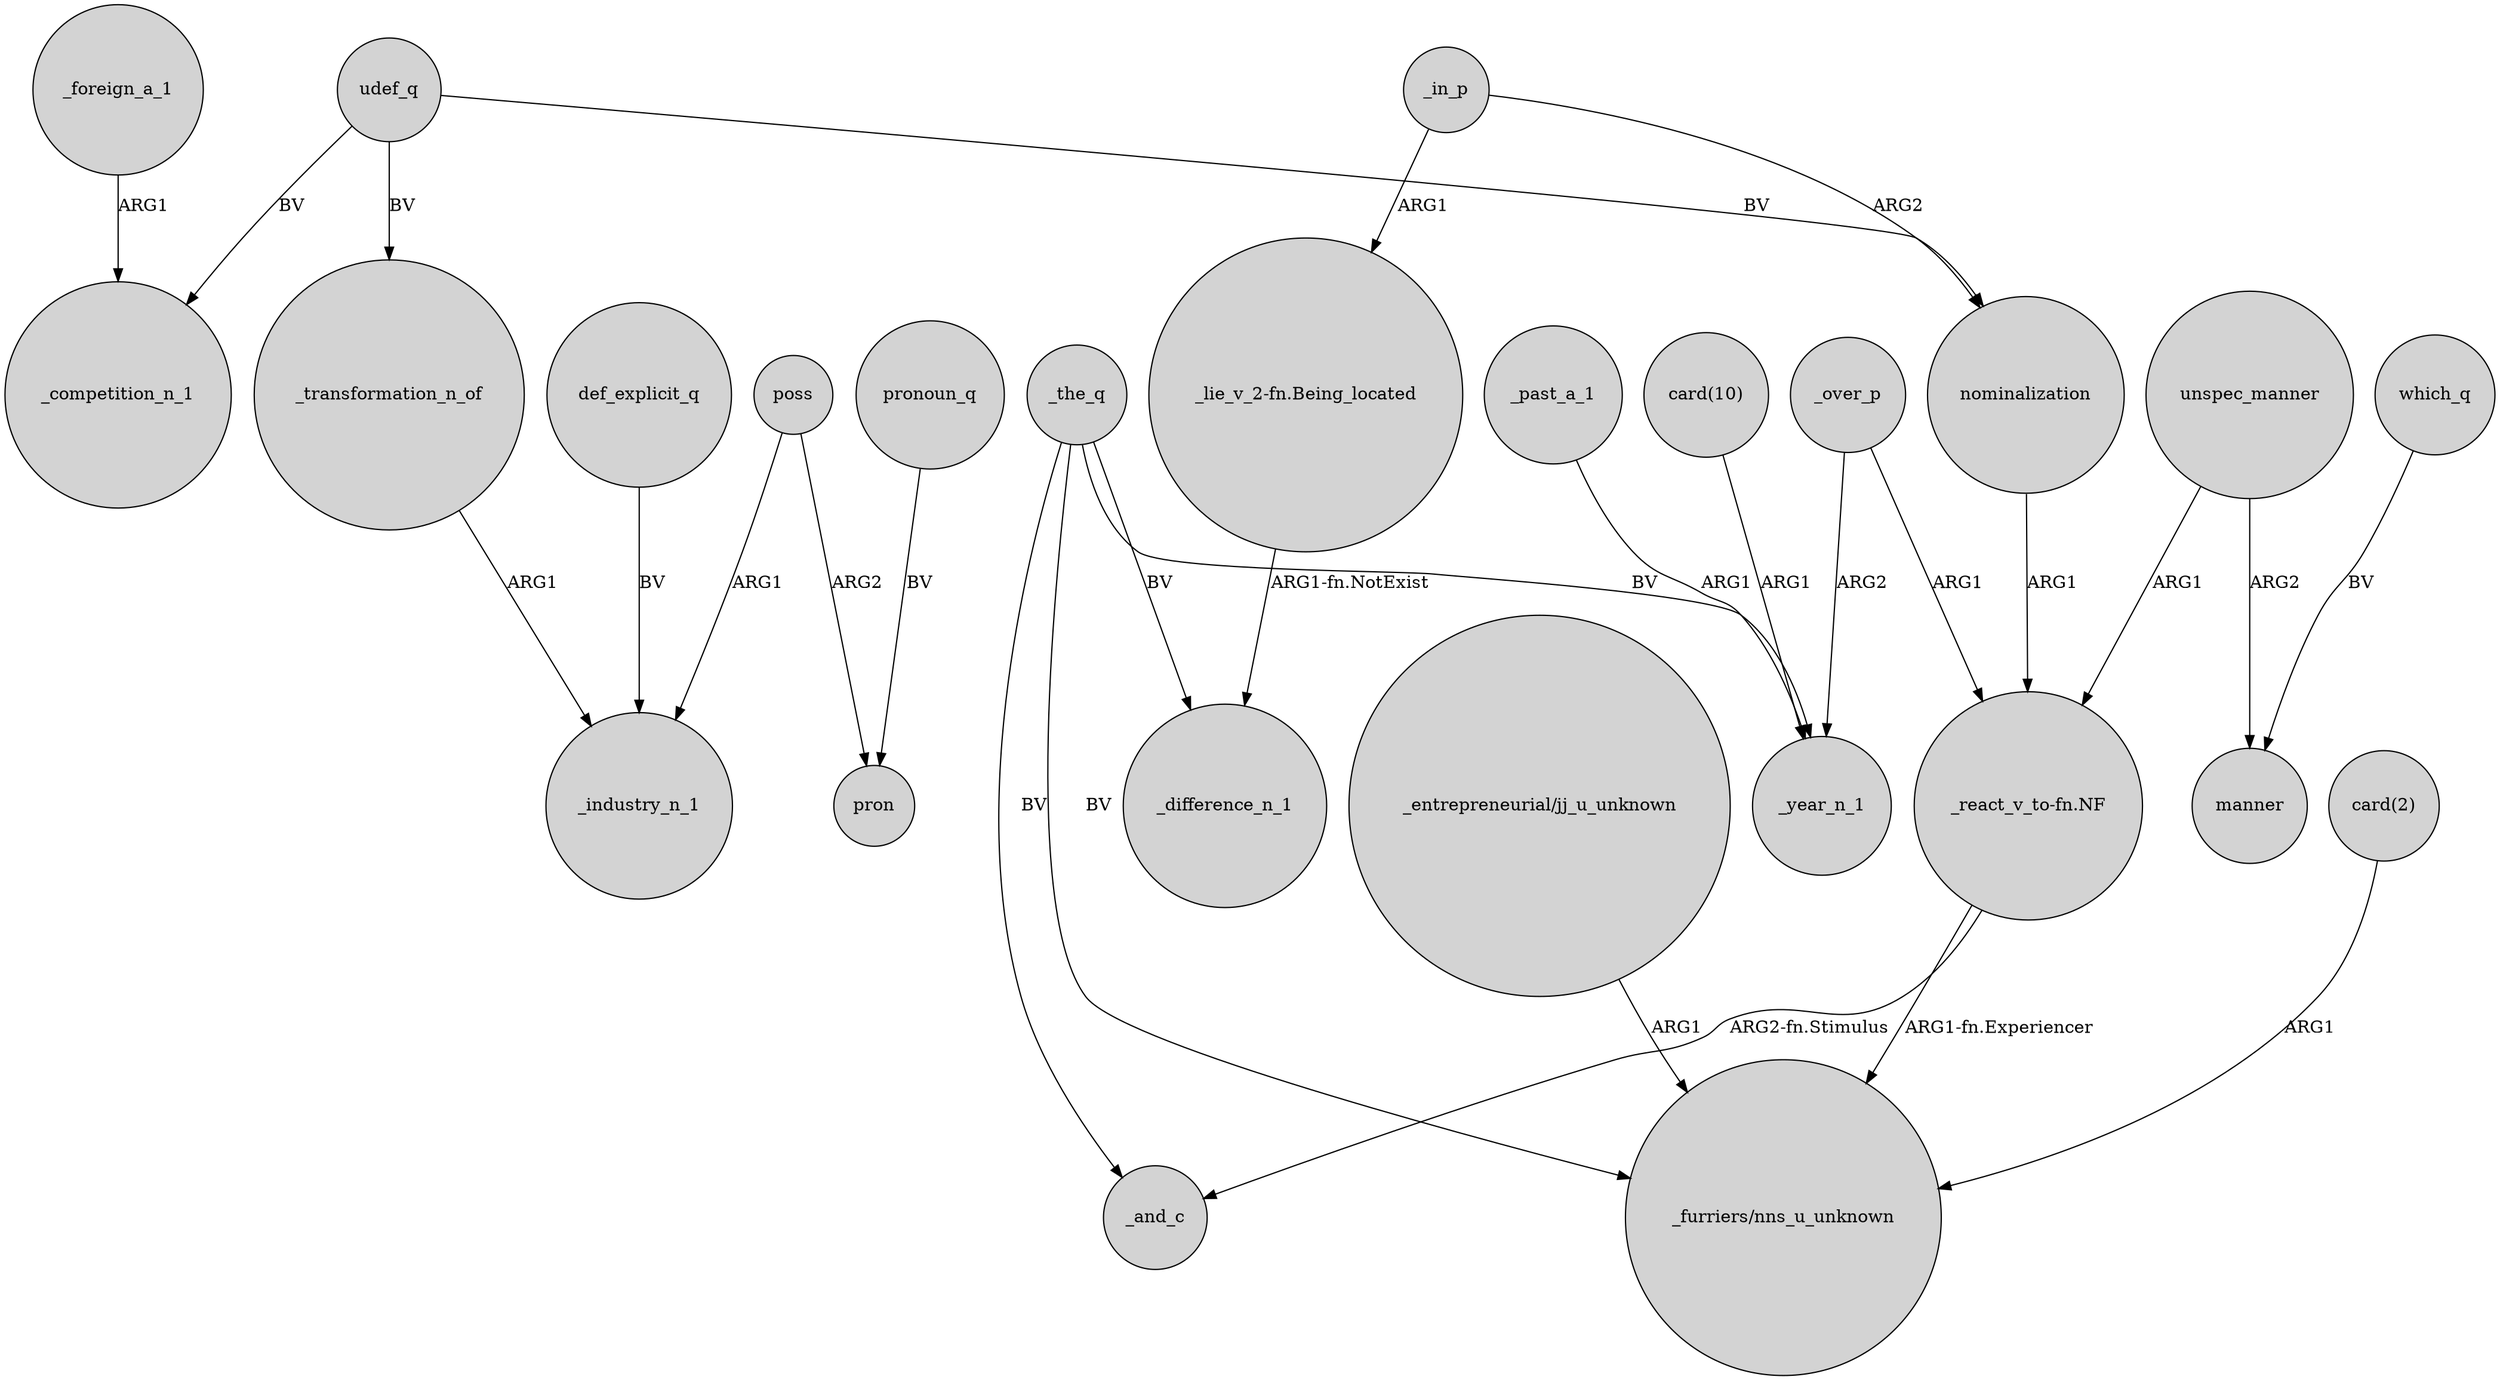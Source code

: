 digraph {
	node [shape=circle style=filled]
	_the_q -> _and_c [label=BV]
	udef_q -> _competition_n_1 [label=BV]
	poss -> pron [label=ARG2]
	"_lie_v_2-fn.Being_located" -> _difference_n_1 [label="ARG1-fn.NotExist"]
	"_entrepreneurial/jj_u_unknown" -> "_furriers/nns_u_unknown" [label=ARG1]
	udef_q -> _transformation_n_of [label=BV]
	def_explicit_q -> _industry_n_1 [label=BV]
	which_q -> manner [label=BV]
	nominalization -> "_react_v_to-fn.NF" [label=ARG1]
	"card(10)" -> _year_n_1 [label=ARG1]
	_past_a_1 -> _year_n_1 [label=ARG1]
	pronoun_q -> pron [label=BV]
	_over_p -> "_react_v_to-fn.NF" [label=ARG1]
	_the_q -> _difference_n_1 [label=BV]
	_foreign_a_1 -> _competition_n_1 [label=ARG1]
	unspec_manner -> "_react_v_to-fn.NF" [label=ARG1]
	_transformation_n_of -> _industry_n_1 [label=ARG1]
	_in_p -> "_lie_v_2-fn.Being_located" [label=ARG1]
	udef_q -> nominalization [label=BV]
	_the_q -> _year_n_1 [label=BV]
	"_react_v_to-fn.NF" -> "_furriers/nns_u_unknown" [label="ARG1-fn.Experiencer"]
	_over_p -> _year_n_1 [label=ARG2]
	_the_q -> "_furriers/nns_u_unknown" [label=BV]
	"_react_v_to-fn.NF" -> _and_c [label="ARG2-fn.Stimulus"]
	poss -> _industry_n_1 [label=ARG1]
	_in_p -> nominalization [label=ARG2]
	"card(2)" -> "_furriers/nns_u_unknown" [label=ARG1]
	unspec_manner -> manner [label=ARG2]
}
